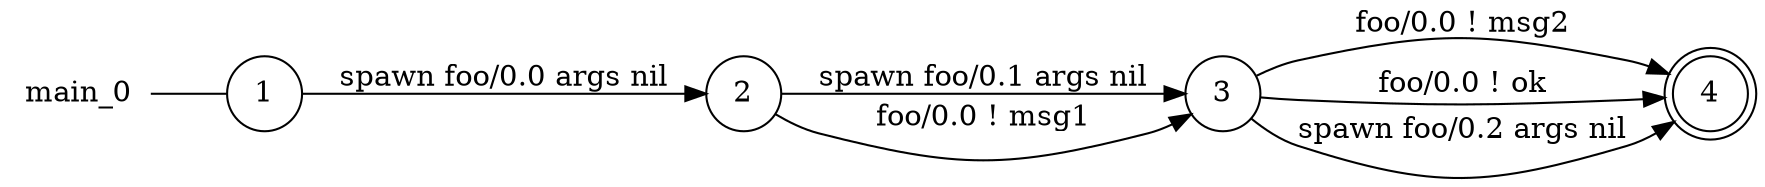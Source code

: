 digraph main_0 {
	rankdir="LR";
	n_0 [label="main_0", shape="plaintext"];
	n_1 [id="1", shape=circle, label="1"];
	n_0 -> n_1 [arrowhead=none];
	n_2 [id="4", shape=circle, label="2"];
	n_3 [id="3", shape=doublecircle, label="4"];
	n_4 [id="2", shape=circle, label="3"];

	n_1 -> n_2 [id="[$e|4]", label="spawn foo/0.0 args nil"];
	n_2 -> n_4 [id="[$e|9]", label="spawn foo/0.1 args nil"];
	n_4 -> n_3 [id="[$e|6]", label="foo/0.0 ! msg2"];
	n_4 -> n_3 [id="[$e|11]", label="foo/0.0 ! ok"];
	n_4 -> n_3 [id="[$e|12]", label="spawn foo/0.2 args nil"];
	n_2 -> n_4 [id="[$e|3]", label="foo/0.0 ! msg1"];
}
